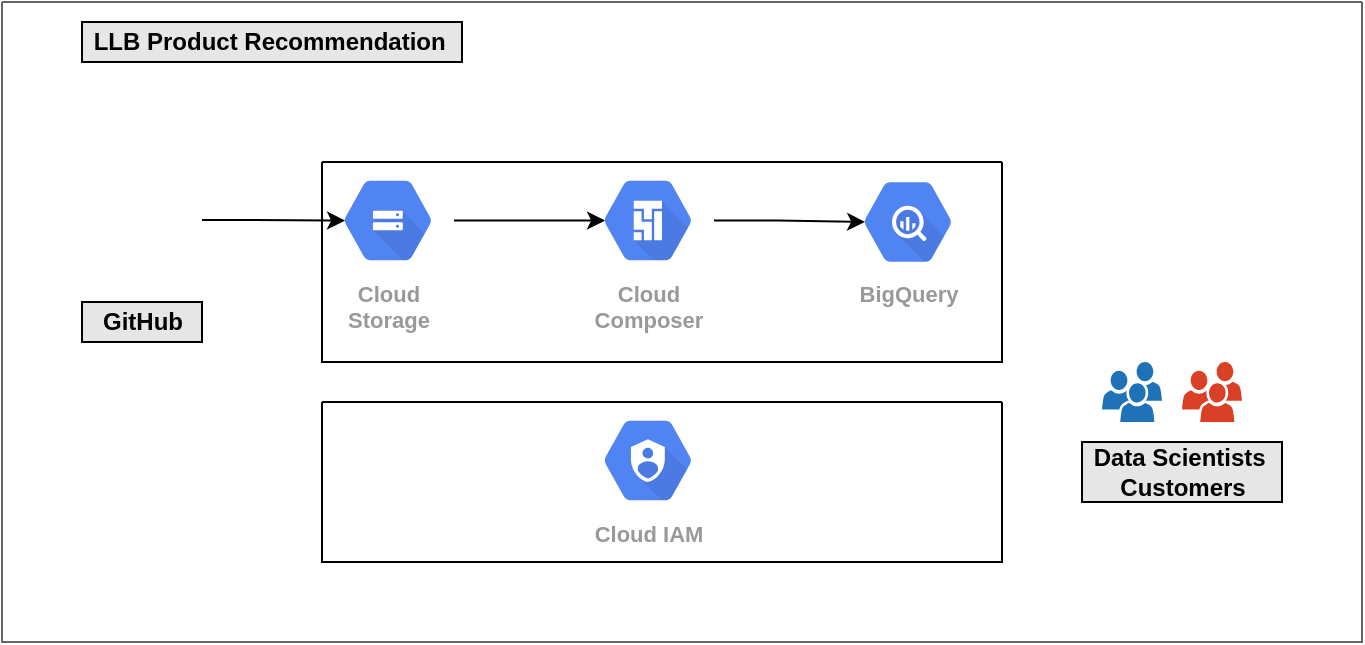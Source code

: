<mxfile version="14.9.9" type="device"><diagram id="YI7pXdCXRzYno2Mvmo4L" name="Page-1"><mxGraphModel dx="994" dy="468" grid="1" gridSize="10" guides="1" tooltips="1" connect="1" arrows="1" fold="1" page="1" pageScale="1" pageWidth="850" pageHeight="1100" math="0" shadow="0"><root><mxCell id="0"/><mxCell id="1" parent="0"/><mxCell id="D2TjHub2o6zqhOrTZNn1-2" value="" style="swimlane;startSize=0;strokeColor=#666666;fontColor=#333333;fillColor=#E6E6E6;" vertex="1" parent="1"><mxGeometry x="80" y="40" width="680" height="320" as="geometry"/></mxCell><mxCell id="D2TjHub2o6zqhOrTZNn1-13" style="edgeStyle=orthogonalEdgeStyle;rounded=0;orthogonalLoop=1;jettySize=auto;html=1;entryX=0.175;entryY=0.5;entryDx=0;entryDy=0;entryPerimeter=0;" edge="1" parent="D2TjHub2o6zqhOrTZNn1-2" source="D2TjHub2o6zqhOrTZNn1-3" target="D2TjHub2o6zqhOrTZNn1-4"><mxGeometry relative="1" as="geometry"/></mxCell><mxCell id="D2TjHub2o6zqhOrTZNn1-3" value="Cloud&#10;Storage" style="html=1;fillColor=#5184F3;verticalAlign=top;labelPosition=center;verticalLabelPosition=bottom;align=center;spacingTop=-6;fontSize=11;fontStyle=1;fontColor=#999999;shape=mxgraph.gcp2.hexIcon;prIcon=cloud_storage" vertex="1" parent="D2TjHub2o6zqhOrTZNn1-2"><mxGeometry x="160" y="80" width="66" height="58.5" as="geometry"/></mxCell><mxCell id="D2TjHub2o6zqhOrTZNn1-15" style="edgeStyle=orthogonalEdgeStyle;rounded=0;orthogonalLoop=1;jettySize=auto;html=1;entryX=0.175;entryY=0.5;entryDx=0;entryDy=0;entryPerimeter=0;" edge="1" parent="D2TjHub2o6zqhOrTZNn1-2" source="D2TjHub2o6zqhOrTZNn1-4" target="D2TjHub2o6zqhOrTZNn1-5"><mxGeometry relative="1" as="geometry"/></mxCell><mxCell id="D2TjHub2o6zqhOrTZNn1-4" value="Cloud&#10;Composer" style="html=1;fillColor=#5184F3;strokeColor=none;verticalAlign=top;labelPosition=center;verticalLabelPosition=bottom;align=center;spacingTop=-6;fontSize=11;fontStyle=1;fontColor=#999999;shape=mxgraph.gcp2.hexIcon;prIcon=cloud_composer" vertex="1" parent="D2TjHub2o6zqhOrTZNn1-2"><mxGeometry x="290" y="80" width="66" height="58.5" as="geometry"/></mxCell><mxCell id="D2TjHub2o6zqhOrTZNn1-5" value="BigQuery" style="html=1;fillColor=#5184F3;strokeColor=none;verticalAlign=top;labelPosition=center;verticalLabelPosition=bottom;align=center;spacingTop=-6;fontSize=11;fontStyle=1;fontColor=#999999;shape=mxgraph.gcp2.hexIcon;prIcon=bigquery" vertex="1" parent="D2TjHub2o6zqhOrTZNn1-2"><mxGeometry x="420" y="80.75" width="66" height="58.5" as="geometry"/></mxCell><mxCell id="D2TjHub2o6zqhOrTZNn1-16" style="edgeStyle=orthogonalEdgeStyle;rounded=0;orthogonalLoop=1;jettySize=auto;html=1;entryX=0.175;entryY=0.5;entryDx=0;entryDy=0;entryPerimeter=0;" edge="1" parent="D2TjHub2o6zqhOrTZNn1-2" source="D2TjHub2o6zqhOrTZNn1-7" target="D2TjHub2o6zqhOrTZNn1-3"><mxGeometry relative="1" as="geometry"><Array as="points"><mxPoint x="120" y="109"/><mxPoint x="120" y="109"/></Array></mxGeometry></mxCell><mxCell id="D2TjHub2o6zqhOrTZNn1-7" value="" style="shape=image;html=1;verticalAlign=top;verticalLabelPosition=bottom;labelBackgroundColor=#ffffff;imageAspect=0;aspect=fixed;image=https://cdn4.iconfinder.com/data/icons/ionicons/512/icon-social-github-128.png" vertex="1" parent="D2TjHub2o6zqhOrTZNn1-2"><mxGeometry x="40" y="80.75" width="60" height="60" as="geometry"/></mxCell><mxCell id="D2TjHub2o6zqhOrTZNn1-8" value="Cloud IAM" style="html=1;fillColor=#5184F3;strokeColor=none;verticalAlign=top;labelPosition=center;verticalLabelPosition=bottom;align=center;spacingTop=-6;fontSize=11;fontStyle=1;fontColor=#999999;shape=mxgraph.gcp2.hexIcon;prIcon=cloud_iam" vertex="1" parent="D2TjHub2o6zqhOrTZNn1-2"><mxGeometry x="290" y="200" width="66" height="58.5" as="geometry"/></mxCell><mxCell id="D2TjHub2o6zqhOrTZNn1-9" value="" style="swimlane;startSize=0;" vertex="1" parent="D2TjHub2o6zqhOrTZNn1-2"><mxGeometry x="160" y="80" width="340" height="100" as="geometry"/></mxCell><mxCell id="D2TjHub2o6zqhOrTZNn1-21" value="" style="shape=image;html=1;verticalAlign=top;verticalLabelPosition=bottom;labelBackgroundColor=#ffffff;imageAspect=0;aspect=fixed;image=https://cdn3.iconfinder.com/data/icons/marketing-filled-outline-3/64/Online_Shop-128.png" vertex="1" parent="D2TjHub2o6zqhOrTZNn1-2"><mxGeometry x="550" y="95" width="65" height="65" as="geometry"/></mxCell><mxCell id="D2TjHub2o6zqhOrTZNn1-22" value="" style="pointerEvents=1;shadow=0;dashed=0;html=1;strokeColor=none;labelPosition=center;verticalLabelPosition=bottom;verticalAlign=top;outlineConnect=0;align=center;shape=mxgraph.office.users.users;fillColor=#2072B8;" vertex="1" parent="D2TjHub2o6zqhOrTZNn1-2"><mxGeometry x="550" y="180" width="30" height="30" as="geometry"/></mxCell><mxCell id="D2TjHub2o6zqhOrTZNn1-23" value="" style="pointerEvents=1;shadow=0;dashed=0;html=1;strokeColor=none;labelPosition=center;verticalLabelPosition=bottom;verticalAlign=top;outlineConnect=0;align=center;shape=mxgraph.office.users.users;fillColor=#DA4026;" vertex="1" parent="D2TjHub2o6zqhOrTZNn1-2"><mxGeometry x="590" y="180" width="30" height="30" as="geometry"/></mxCell><mxCell id="D2TjHub2o6zqhOrTZNn1-24" value="&lt;b&gt;GitHub&lt;/b&gt;" style="text;html=1;align=center;verticalAlign=middle;resizable=0;points=[];autosize=1;strokeColor=#000000;fillColor=#E6E6E6;" vertex="1" parent="D2TjHub2o6zqhOrTZNn1-2"><mxGeometry x="40" y="150" width="60" height="20" as="geometry"/></mxCell><mxCell id="D2TjHub2o6zqhOrTZNn1-25" value="&lt;b&gt;Data Scientists&amp;nbsp;&lt;br&gt;Customers&lt;br&gt;&lt;/b&gt;" style="text;html=1;align=center;verticalAlign=middle;resizable=0;points=[];autosize=1;strokeColor=#000000;fillColor=#E6E6E6;" vertex="1" parent="D2TjHub2o6zqhOrTZNn1-2"><mxGeometry x="540" y="220" width="100" height="30" as="geometry"/></mxCell><mxCell id="D2TjHub2o6zqhOrTZNn1-10" value="" style="swimlane;startSize=0;" vertex="1" parent="1"><mxGeometry x="240" y="240" width="340" height="80" as="geometry"/></mxCell><mxCell id="D2TjHub2o6zqhOrTZNn1-26" value="&lt;b&gt;LLB Product Recommendation&amp;nbsp;&lt;/b&gt;" style="text;html=1;align=center;verticalAlign=middle;resizable=0;points=[];autosize=1;strokeColor=#000000;fillColor=#E6E6E6;" vertex="1" parent="1"><mxGeometry x="120" y="50" width="190" height="20" as="geometry"/></mxCell></root></mxGraphModel></diagram></mxfile>